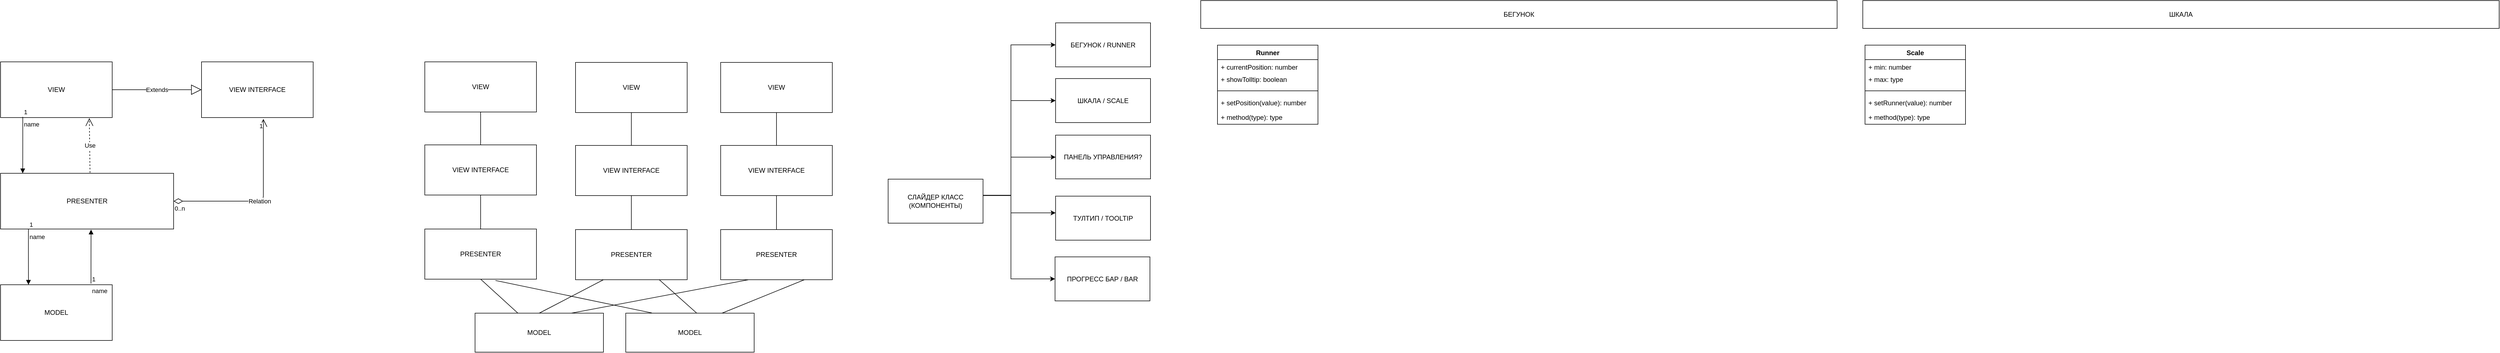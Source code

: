 <mxfile version="13.9.8" type="device"><diagram id="-biWiwkRALhkzraxLYSp" name="Арх (примитив)"><mxGraphModel dx="4155" dy="1788" grid="1" gridSize="10" guides="1" tooltips="1" connect="1" arrows="1" fold="1" page="1" pageScale="1" pageWidth="1169" pageHeight="827" math="0" shadow="0"><root><mxCell id="0"/><mxCell id="1" parent="0"/><mxCell id="7Jmr6lYia0e2FN5bKBXC-72" value="" style="edgeStyle=orthogonalEdgeStyle;rounded=0;orthogonalLoop=1;jettySize=auto;html=1;entryX=0;entryY=0.5;entryDx=0;entryDy=0;" edge="1" parent="1" source="ljneWY9IvT1hFOkZf3Y_-5" target="7Jmr6lYia0e2FN5bKBXC-68"><mxGeometry relative="1" as="geometry"><Array as="points"><mxPoint x="2010" y="360"/><mxPoint x="2010" y="90"/></Array></mxGeometry></mxCell><mxCell id="7Jmr6lYia0e2FN5bKBXC-74" value="" style="edgeStyle=orthogonalEdgeStyle;rounded=0;orthogonalLoop=1;jettySize=auto;html=1;entryX=0;entryY=0.5;entryDx=0;entryDy=0;" edge="1" parent="1" source="ljneWY9IvT1hFOkZf3Y_-5" target="7Jmr6lYia0e2FN5bKBXC-73"><mxGeometry relative="1" as="geometry"><Array as="points"><mxPoint x="2010" y="360"/><mxPoint x="2010" y="190"/></Array></mxGeometry></mxCell><mxCell id="7Jmr6lYia0e2FN5bKBXC-77" value="" style="edgeStyle=orthogonalEdgeStyle;rounded=0;orthogonalLoop=1;jettySize=auto;html=1;" edge="1" parent="1" source="ljneWY9IvT1hFOkZf3Y_-5" target="7Jmr6lYia0e2FN5bKBXC-76"><mxGeometry relative="1" as="geometry"><Array as="points"><mxPoint x="2010" y="360"/><mxPoint x="2010" y="291"/></Array></mxGeometry></mxCell><mxCell id="7Jmr6lYia0e2FN5bKBXC-81" value="" style="edgeStyle=orthogonalEdgeStyle;rounded=0;orthogonalLoop=1;jettySize=auto;html=1;" edge="1" parent="1" source="ljneWY9IvT1hFOkZf3Y_-5" target="7Jmr6lYia0e2FN5bKBXC-80"><mxGeometry relative="1" as="geometry"><Array as="points"><mxPoint x="2010" y="360"/><mxPoint x="2010" y="391"/></Array></mxGeometry></mxCell><mxCell id="7Jmr6lYia0e2FN5bKBXC-84" value="" style="edgeStyle=orthogonalEdgeStyle;rounded=0;orthogonalLoop=1;jettySize=auto;html=1;exitX=1.001;exitY=0.366;exitDx=0;exitDy=0;exitPerimeter=0;entryX=0;entryY=0.5;entryDx=0;entryDy=0;" edge="1" parent="1" source="ljneWY9IvT1hFOkZf3Y_-5" target="7Jmr6lYia0e2FN5bKBXC-83"><mxGeometry relative="1" as="geometry"><Array as="points"><mxPoint x="2010" y="359"/><mxPoint x="2010" y="510"/></Array></mxGeometry></mxCell><mxCell id="ljneWY9IvT1hFOkZf3Y_-5" value="СЛАЙДЕР КЛАСС (КОМПОНЕНТЫ)" style="rounded=0;whiteSpace=wrap;html=1;" parent="1" vertex="1"><mxGeometry x="1790" y="330.5" width="170" height="79" as="geometry"/></mxCell><mxCell id="ljneWY9IvT1hFOkZf3Y_-8" value="MODEL" style="rounded=0;whiteSpace=wrap;html=1;" parent="1" vertex="1"><mxGeometry x="1050" y="571" width="230" height="70" as="geometry"/></mxCell><mxCell id="ljneWY9IvT1hFOkZf3Y_-6" value="MODEL" style="rounded=0;whiteSpace=wrap;html=1;" parent="1" vertex="1"><mxGeometry x="200" y="520" width="200" height="100" as="geometry"/></mxCell><mxCell id="YqNOef4BHp7uNc27s0cS-1" value="PRESENTER" style="rounded=0;whiteSpace=wrap;html=1;" vertex="1" parent="1"><mxGeometry x="200" y="320" width="310" height="100" as="geometry"/></mxCell><mxCell id="YqNOef4BHp7uNc27s0cS-2" value="VIEW" style="rounded=0;whiteSpace=wrap;html=1;" vertex="1" parent="1"><mxGeometry x="200" y="120" width="200" height="100" as="geometry"/></mxCell><mxCell id="YqNOef4BHp7uNc27s0cS-14" value="VIEW INTERFACE" style="rounded=0;whiteSpace=wrap;html=1;" vertex="1" parent="1"><mxGeometry x="560" y="120" width="200" height="100" as="geometry"/></mxCell><mxCell id="7Jmr6lYia0e2FN5bKBXC-8" value="VIEW" style="rounded=0;whiteSpace=wrap;html=1;" vertex="1" parent="1"><mxGeometry x="1230" y="121" width="200" height="90" as="geometry"/></mxCell><mxCell id="7Jmr6lYia0e2FN5bKBXC-9" value="PRESENTER" style="rounded=0;whiteSpace=wrap;html=1;" vertex="1" parent="1"><mxGeometry x="1230" y="421" width="200" height="90" as="geometry"/></mxCell><mxCell id="7Jmr6lYia0e2FN5bKBXC-10" value="VIEW INTERFACE" style="rounded=0;whiteSpace=wrap;html=1;" vertex="1" parent="1"><mxGeometry x="1230" y="270" width="200" height="90" as="geometry"/></mxCell><mxCell id="7Jmr6lYia0e2FN5bKBXC-14" value="MODEL" style="rounded=0;whiteSpace=wrap;html=1;" vertex="1" parent="1"><mxGeometry x="1320" y="571" width="230" height="70" as="geometry"/></mxCell><mxCell id="7Jmr6lYia0e2FN5bKBXC-16" value="" style="endArrow=none;html=1;entryX=0.5;entryY=0;entryDx=0;entryDy=0;exitX=0.5;exitY=1;exitDx=0;exitDy=0;" edge="1" parent="1" source="7Jmr6lYia0e2FN5bKBXC-10" target="7Jmr6lYia0e2FN5bKBXC-9"><mxGeometry width="50" height="50" relative="1" as="geometry"><mxPoint x="1330" y="360" as="sourcePoint"/><mxPoint x="1330" y="421" as="targetPoint"/></mxGeometry></mxCell><mxCell id="7Jmr6lYia0e2FN5bKBXC-17" value="" style="endArrow=none;html=1;exitX=0.5;exitY=1;exitDx=0;exitDy=0;entryX=0.5;entryY=0;entryDx=0;entryDy=0;" edge="1" parent="1" source="7Jmr6lYia0e2FN5bKBXC-8" target="7Jmr6lYia0e2FN5bKBXC-10"><mxGeometry width="50" height="50" relative="1" as="geometry"><mxPoint x="1329.29" y="211" as="sourcePoint"/><mxPoint x="1340" y="261" as="targetPoint"/></mxGeometry></mxCell><mxCell id="7Jmr6lYia0e2FN5bKBXC-29" value="VIEW" style="rounded=0;whiteSpace=wrap;html=1;" vertex="1" parent="1"><mxGeometry x="960" y="120" width="200" height="90" as="geometry"/></mxCell><mxCell id="7Jmr6lYia0e2FN5bKBXC-30" value="PRESENTER" style="rounded=0;whiteSpace=wrap;html=1;" vertex="1" parent="1"><mxGeometry x="960" y="420" width="200" height="90" as="geometry"/></mxCell><mxCell id="7Jmr6lYia0e2FN5bKBXC-31" value="VIEW INTERFACE" style="rounded=0;whiteSpace=wrap;html=1;" vertex="1" parent="1"><mxGeometry x="960" y="269" width="200" height="90" as="geometry"/></mxCell><mxCell id="7Jmr6lYia0e2FN5bKBXC-32" value="" style="endArrow=none;html=1;entryX=0.5;entryY=0;entryDx=0;entryDy=0;exitX=0.5;exitY=1;exitDx=0;exitDy=0;" edge="1" parent="1" source="7Jmr6lYia0e2FN5bKBXC-31" target="7Jmr6lYia0e2FN5bKBXC-30"><mxGeometry width="50" height="50" relative="1" as="geometry"><mxPoint x="1060" y="359" as="sourcePoint"/><mxPoint x="1060" y="420" as="targetPoint"/></mxGeometry></mxCell><mxCell id="7Jmr6lYia0e2FN5bKBXC-33" value="" style="endArrow=none;html=1;exitX=0.5;exitY=1;exitDx=0;exitDy=0;entryX=0.5;entryY=0;entryDx=0;entryDy=0;" edge="1" parent="1" source="7Jmr6lYia0e2FN5bKBXC-29" target="7Jmr6lYia0e2FN5bKBXC-31"><mxGeometry width="50" height="50" relative="1" as="geometry"><mxPoint x="1059.29" y="210" as="sourcePoint"/><mxPoint x="1070" y="260" as="targetPoint"/></mxGeometry></mxCell><mxCell id="7Jmr6lYia0e2FN5bKBXC-34" value="VIEW" style="rounded=0;whiteSpace=wrap;html=1;" vertex="1" parent="1"><mxGeometry x="1490" y="121" width="200" height="90" as="geometry"/></mxCell><mxCell id="7Jmr6lYia0e2FN5bKBXC-35" value="PRESENTER" style="rounded=0;whiteSpace=wrap;html=1;" vertex="1" parent="1"><mxGeometry x="1490" y="421" width="200" height="90" as="geometry"/></mxCell><mxCell id="7Jmr6lYia0e2FN5bKBXC-36" value="VIEW INTERFACE" style="rounded=0;whiteSpace=wrap;html=1;" vertex="1" parent="1"><mxGeometry x="1490" y="270" width="200" height="90" as="geometry"/></mxCell><mxCell id="7Jmr6lYia0e2FN5bKBXC-37" value="" style="endArrow=none;html=1;entryX=0.5;entryY=0;entryDx=0;entryDy=0;exitX=0.5;exitY=1;exitDx=0;exitDy=0;" edge="1" parent="1" source="7Jmr6lYia0e2FN5bKBXC-36" target="7Jmr6lYia0e2FN5bKBXC-35"><mxGeometry width="50" height="50" relative="1" as="geometry"><mxPoint x="1590" y="360" as="sourcePoint"/><mxPoint x="1590" y="421" as="targetPoint"/></mxGeometry></mxCell><mxCell id="7Jmr6lYia0e2FN5bKBXC-38" value="" style="endArrow=none;html=1;exitX=0.5;exitY=1;exitDx=0;exitDy=0;entryX=0.5;entryY=0;entryDx=0;entryDy=0;" edge="1" parent="1" source="7Jmr6lYia0e2FN5bKBXC-34" target="7Jmr6lYia0e2FN5bKBXC-36"><mxGeometry width="50" height="50" relative="1" as="geometry"><mxPoint x="1589.29" y="211" as="sourcePoint"/><mxPoint x="1600" y="261" as="targetPoint"/></mxGeometry></mxCell><mxCell id="7Jmr6lYia0e2FN5bKBXC-39" value="" style="endArrow=none;html=1;entryX=0.5;entryY=1;entryDx=0;entryDy=0;" edge="1" parent="1" source="ljneWY9IvT1hFOkZf3Y_-8" target="7Jmr6lYia0e2FN5bKBXC-30"><mxGeometry width="50" height="50" relative="1" as="geometry"><mxPoint x="1220" y="381" as="sourcePoint"/><mxPoint x="1270" y="331" as="targetPoint"/></mxGeometry></mxCell><mxCell id="7Jmr6lYia0e2FN5bKBXC-40" value="" style="endArrow=none;html=1;exitX=0.5;exitY=0;exitDx=0;exitDy=0;entryX=0.25;entryY=1;entryDx=0;entryDy=0;" edge="1" parent="1" source="ljneWY9IvT1hFOkZf3Y_-8" target="7Jmr6lYia0e2FN5bKBXC-9"><mxGeometry width="50" height="50" relative="1" as="geometry"><mxPoint x="1220" y="381" as="sourcePoint"/><mxPoint x="1270" y="331" as="targetPoint"/></mxGeometry></mxCell><mxCell id="7Jmr6lYia0e2FN5bKBXC-41" value="" style="endArrow=none;html=1;exitX=0.75;exitY=0;exitDx=0;exitDy=0;entryX=0.25;entryY=1;entryDx=0;entryDy=0;" edge="1" parent="1" source="ljneWY9IvT1hFOkZf3Y_-8" target="7Jmr6lYia0e2FN5bKBXC-35"><mxGeometry width="50" height="50" relative="1" as="geometry"><mxPoint x="1220" y="381" as="sourcePoint"/><mxPoint x="1270" y="331" as="targetPoint"/></mxGeometry></mxCell><mxCell id="7Jmr6lYia0e2FN5bKBXC-42" value="" style="endArrow=none;html=1;exitX=0.75;exitY=0;exitDx=0;exitDy=0;entryX=0.75;entryY=1;entryDx=0;entryDy=0;" edge="1" parent="1" source="7Jmr6lYia0e2FN5bKBXC-14" target="7Jmr6lYia0e2FN5bKBXC-35"><mxGeometry width="50" height="50" relative="1" as="geometry"><mxPoint x="1220" y="381" as="sourcePoint"/><mxPoint x="1270" y="331" as="targetPoint"/></mxGeometry></mxCell><mxCell id="7Jmr6lYia0e2FN5bKBXC-43" value="" style="endArrow=none;html=1;exitX=0.551;exitY=-0.005;exitDx=0;exitDy=0;exitPerimeter=0;entryX=0.75;entryY=1;entryDx=0;entryDy=0;" edge="1" parent="1" source="7Jmr6lYia0e2FN5bKBXC-14" target="7Jmr6lYia0e2FN5bKBXC-9"><mxGeometry width="50" height="50" relative="1" as="geometry"><mxPoint x="1220" y="381" as="sourcePoint"/><mxPoint x="1270" y="331" as="targetPoint"/></mxGeometry></mxCell><mxCell id="7Jmr6lYia0e2FN5bKBXC-44" value="" style="endArrow=none;html=1;exitX=0.203;exitY=-0.005;exitDx=0;exitDy=0;exitPerimeter=0;entryX=0.633;entryY=1.026;entryDx=0;entryDy=0;entryPerimeter=0;" edge="1" parent="1" source="7Jmr6lYia0e2FN5bKBXC-14" target="7Jmr6lYia0e2FN5bKBXC-30"><mxGeometry width="50" height="50" relative="1" as="geometry"><mxPoint x="1220" y="381" as="sourcePoint"/><mxPoint x="1270" y="331" as="targetPoint"/></mxGeometry></mxCell><mxCell id="7Jmr6lYia0e2FN5bKBXC-51" value="Extends" style="endArrow=block;endSize=16;endFill=0;html=1;exitX=1;exitY=0.5;exitDx=0;exitDy=0;entryX=0;entryY=0.5;entryDx=0;entryDy=0;" edge="1" parent="1" source="YqNOef4BHp7uNc27s0cS-2" target="YqNOef4BHp7uNc27s0cS-14"><mxGeometry width="160" relative="1" as="geometry"><mxPoint x="425" y="218.57" as="sourcePoint"/><mxPoint x="585" y="218.57" as="targetPoint"/></mxGeometry></mxCell><mxCell id="7Jmr6lYia0e2FN5bKBXC-52" value="Use" style="endArrow=open;endSize=12;dashed=1;html=1;exitX=0.517;exitY=-0.01;exitDx=0;exitDy=0;exitPerimeter=0;entryX=0.795;entryY=1.01;entryDx=0;entryDy=0;entryPerimeter=0;" edge="1" parent="1" source="YqNOef4BHp7uNc27s0cS-1" target="YqNOef4BHp7uNc27s0cS-2"><mxGeometry width="160" relative="1" as="geometry"><mxPoint x="290" y="280" as="sourcePoint"/><mxPoint x="450" y="280" as="targetPoint"/></mxGeometry></mxCell><mxCell id="7Jmr6lYia0e2FN5bKBXC-53" value="name" style="endArrow=block;endFill=1;html=1;edgeStyle=orthogonalEdgeStyle;align=left;verticalAlign=top;exitX=0.199;exitY=0.988;exitDx=0;exitDy=0;exitPerimeter=0;entryX=0.128;entryY=0;entryDx=0;entryDy=0;entryPerimeter=0;" edge="1" parent="1" source="YqNOef4BHp7uNc27s0cS-2" target="YqNOef4BHp7uNc27s0cS-1"><mxGeometry x="-1" relative="1" as="geometry"><mxPoint x="160" y="270" as="sourcePoint"/><mxPoint x="320" y="270" as="targetPoint"/></mxGeometry></mxCell><mxCell id="7Jmr6lYia0e2FN5bKBXC-54" value="1" style="edgeLabel;resizable=0;html=1;align=left;verticalAlign=bottom;" connectable="0" vertex="1" parent="7Jmr6lYia0e2FN5bKBXC-53"><mxGeometry x="-1" relative="1" as="geometry"/></mxCell><mxCell id="7Jmr6lYia0e2FN5bKBXC-55" value="name" style="endArrow=block;endFill=1;html=1;edgeStyle=orthogonalEdgeStyle;align=left;verticalAlign=top;exitX=0.81;exitY=-0.02;exitDx=0;exitDy=0;exitPerimeter=0;entryX=0.523;entryY=1.01;entryDx=0;entryDy=0;entryPerimeter=0;" edge="1" parent="1" source="ljneWY9IvT1hFOkZf3Y_-6" target="YqNOef4BHp7uNc27s0cS-1"><mxGeometry x="-1" relative="1" as="geometry"><mxPoint x="330" y="480" as="sourcePoint"/><mxPoint x="490" y="480" as="targetPoint"/></mxGeometry></mxCell><mxCell id="7Jmr6lYia0e2FN5bKBXC-56" value="1" style="edgeLabel;resizable=0;html=1;align=left;verticalAlign=bottom;" connectable="0" vertex="1" parent="7Jmr6lYia0e2FN5bKBXC-55"><mxGeometry x="-1" relative="1" as="geometry"/></mxCell><mxCell id="7Jmr6lYia0e2FN5bKBXC-63" value="name" style="endArrow=block;endFill=1;html=1;edgeStyle=orthogonalEdgeStyle;align=left;verticalAlign=top;exitX=0.161;exitY=1.005;exitDx=0;exitDy=0;exitPerimeter=0;entryX=0.25;entryY=0;entryDx=0;entryDy=0;" edge="1" parent="1" source="YqNOef4BHp7uNc27s0cS-1" target="ljneWY9IvT1hFOkZf3Y_-6"><mxGeometry x="-1" relative="1" as="geometry"><mxPoint x="590" y="370" as="sourcePoint"/><mxPoint x="750" y="370" as="targetPoint"/></mxGeometry></mxCell><mxCell id="7Jmr6lYia0e2FN5bKBXC-64" value="1" style="edgeLabel;resizable=0;html=1;align=left;verticalAlign=bottom;" connectable="0" vertex="1" parent="7Jmr6lYia0e2FN5bKBXC-63"><mxGeometry x="-1" relative="1" as="geometry"/></mxCell><mxCell id="7Jmr6lYia0e2FN5bKBXC-65" value="Relation" style="endArrow=open;html=1;endSize=12;startArrow=diamondThin;startSize=14;startFill=0;edgeStyle=orthogonalEdgeStyle;exitX=1;exitY=0.5;exitDx=0;exitDy=0;entryX=0.554;entryY=1.025;entryDx=0;entryDy=0;entryPerimeter=0;" edge="1" parent="1" source="YqNOef4BHp7uNc27s0cS-1" target="YqNOef4BHp7uNc27s0cS-14"><mxGeometry relative="1" as="geometry"><mxPoint x="770" y="280" as="sourcePoint"/><mxPoint x="930" y="280" as="targetPoint"/></mxGeometry></mxCell><mxCell id="7Jmr6lYia0e2FN5bKBXC-66" value="0..n" style="edgeLabel;resizable=0;html=1;align=left;verticalAlign=top;" connectable="0" vertex="1" parent="7Jmr6lYia0e2FN5bKBXC-65"><mxGeometry x="-1" relative="1" as="geometry"/></mxCell><mxCell id="7Jmr6lYia0e2FN5bKBXC-67" value="1" style="edgeLabel;resizable=0;html=1;align=right;verticalAlign=top;" connectable="0" vertex="1" parent="7Jmr6lYia0e2FN5bKBXC-65"><mxGeometry x="1" relative="1" as="geometry"/></mxCell><mxCell id="7Jmr6lYia0e2FN5bKBXC-68" value="БЕГУНОК / RUNNER" style="rounded=0;whiteSpace=wrap;html=1;" vertex="1" parent="1"><mxGeometry x="2090" y="50" width="170" height="79" as="geometry"/></mxCell><mxCell id="7Jmr6lYia0e2FN5bKBXC-73" value="ШКАЛА / SCALE" style="rounded=0;whiteSpace=wrap;html=1;" vertex="1" parent="1"><mxGeometry x="2090" y="150" width="170" height="79" as="geometry"/></mxCell><mxCell id="7Jmr6lYia0e2FN5bKBXC-76" value="ПАНЕЛЬ УПРАВЛЕНИЯ?" style="rounded=0;whiteSpace=wrap;html=1;" vertex="1" parent="1"><mxGeometry x="2090" y="251.5" width="170" height="78.5" as="geometry"/></mxCell><mxCell id="7Jmr6lYia0e2FN5bKBXC-80" value="ТУЛТИП / TOOLTIP" style="whiteSpace=wrap;html=1;rounded=0;" vertex="1" parent="1"><mxGeometry x="2090" y="361" width="170" height="79" as="geometry"/></mxCell><mxCell id="7Jmr6lYia0e2FN5bKBXC-83" value="ПРОГРЕСС БАР / BAR" style="rounded=0;whiteSpace=wrap;html=1;" vertex="1" parent="1"><mxGeometry x="2089" y="470" width="170" height="79" as="geometry"/></mxCell><mxCell id="7Jmr6lYia0e2FN5bKBXC-85" value="БЕГУНОК" style="rounded=0;whiteSpace=wrap;html=1;" vertex="1" parent="1"><mxGeometry x="2350" y="10" width="1140" height="50" as="geometry"/></mxCell><mxCell id="7Jmr6lYia0e2FN5bKBXC-90" value="Runner" style="swimlane;fontStyle=1;align=center;verticalAlign=top;childLayout=stackLayout;horizontal=1;startSize=26;horizontalStack=0;resizeParent=1;resizeParentMax=0;resizeLast=0;collapsible=1;marginBottom=0;" vertex="1" parent="1"><mxGeometry x="2380" y="90" width="180" height="142" as="geometry"/></mxCell><mxCell id="7Jmr6lYia0e2FN5bKBXC-91" value="+ currentPosition: number" style="text;strokeColor=none;fillColor=none;align=left;verticalAlign=top;spacingLeft=4;spacingRight=4;overflow=hidden;rotatable=0;points=[[0,0.5],[1,0.5]];portConstraint=eastwest;" vertex="1" parent="7Jmr6lYia0e2FN5bKBXC-90"><mxGeometry y="26" width="180" height="22" as="geometry"/></mxCell><mxCell id="7Jmr6lYia0e2FN5bKBXC-96" value="+ showTolltip: boolean" style="text;strokeColor=none;fillColor=none;align=left;verticalAlign=top;spacingLeft=4;spacingRight=4;overflow=hidden;rotatable=0;points=[[0,0.5],[1,0.5]];portConstraint=eastwest;" vertex="1" parent="7Jmr6lYia0e2FN5bKBXC-90"><mxGeometry y="48" width="180" height="26" as="geometry"/></mxCell><mxCell id="7Jmr6lYia0e2FN5bKBXC-92" value="" style="line;strokeWidth=1;fillColor=none;align=left;verticalAlign=middle;spacingTop=-1;spacingLeft=3;spacingRight=3;rotatable=0;labelPosition=right;points=[];portConstraint=eastwest;" vertex="1" parent="7Jmr6lYia0e2FN5bKBXC-90"><mxGeometry y="74" width="180" height="16" as="geometry"/></mxCell><mxCell id="7Jmr6lYia0e2FN5bKBXC-97" value="+ setPosition(value): number" style="text;strokeColor=none;fillColor=none;align=left;verticalAlign=top;spacingLeft=4;spacingRight=4;overflow=hidden;rotatable=0;points=[[0,0.5],[1,0.5]];portConstraint=eastwest;" vertex="1" parent="7Jmr6lYia0e2FN5bKBXC-90"><mxGeometry y="90" width="180" height="26" as="geometry"/></mxCell><mxCell id="7Jmr6lYia0e2FN5bKBXC-93" value="+ method(type): type" style="text;strokeColor=none;fillColor=none;align=left;verticalAlign=top;spacingLeft=4;spacingRight=4;overflow=hidden;rotatable=0;points=[[0,0.5],[1,0.5]];portConstraint=eastwest;" vertex="1" parent="7Jmr6lYia0e2FN5bKBXC-90"><mxGeometry y="116" width="180" height="26" as="geometry"/></mxCell><mxCell id="7Jmr6lYia0e2FN5bKBXC-98" value="ШКАЛА" style="rounded=0;whiteSpace=wrap;html=1;" vertex="1" parent="1"><mxGeometry x="3536" y="10" width="1140" height="50" as="geometry"/></mxCell><mxCell id="7Jmr6lYia0e2FN5bKBXC-99" value="Scale" style="swimlane;fontStyle=1;align=center;verticalAlign=top;childLayout=stackLayout;horizontal=1;startSize=26;horizontalStack=0;resizeParent=1;resizeParentMax=0;resizeLast=0;collapsible=1;marginBottom=0;" vertex="1" parent="1"><mxGeometry x="3540" y="90" width="180" height="142" as="geometry"/></mxCell><mxCell id="7Jmr6lYia0e2FN5bKBXC-100" value="+ min: number" style="text;strokeColor=none;fillColor=none;align=left;verticalAlign=top;spacingLeft=4;spacingRight=4;overflow=hidden;rotatable=0;points=[[0,0.5],[1,0.5]];portConstraint=eastwest;" vertex="1" parent="7Jmr6lYia0e2FN5bKBXC-99"><mxGeometry y="26" width="180" height="22" as="geometry"/></mxCell><mxCell id="7Jmr6lYia0e2FN5bKBXC-101" value="+ max: type" style="text;strokeColor=none;fillColor=none;align=left;verticalAlign=top;spacingLeft=4;spacingRight=4;overflow=hidden;rotatable=0;points=[[0,0.5],[1,0.5]];portConstraint=eastwest;" vertex="1" parent="7Jmr6lYia0e2FN5bKBXC-99"><mxGeometry y="48" width="180" height="26" as="geometry"/></mxCell><mxCell id="7Jmr6lYia0e2FN5bKBXC-102" value="" style="line;strokeWidth=1;fillColor=none;align=left;verticalAlign=middle;spacingTop=-1;spacingLeft=3;spacingRight=3;rotatable=0;labelPosition=right;points=[];portConstraint=eastwest;" vertex="1" parent="7Jmr6lYia0e2FN5bKBXC-99"><mxGeometry y="74" width="180" height="16" as="geometry"/></mxCell><mxCell id="7Jmr6lYia0e2FN5bKBXC-103" value="+ setRunner(value): number" style="text;strokeColor=none;fillColor=none;align=left;verticalAlign=top;spacingLeft=4;spacingRight=4;overflow=hidden;rotatable=0;points=[[0,0.5],[1,0.5]];portConstraint=eastwest;" vertex="1" parent="7Jmr6lYia0e2FN5bKBXC-99"><mxGeometry y="90" width="180" height="26" as="geometry"/></mxCell><mxCell id="7Jmr6lYia0e2FN5bKBXC-104" value="+ method(type): type" style="text;strokeColor=none;fillColor=none;align=left;verticalAlign=top;spacingLeft=4;spacingRight=4;overflow=hidden;rotatable=0;points=[[0,0.5],[1,0.5]];portConstraint=eastwest;" vertex="1" parent="7Jmr6lYia0e2FN5bKBXC-99"><mxGeometry y="116" width="180" height="26" as="geometry"/></mxCell></root></mxGraphModel></diagram></mxfile>